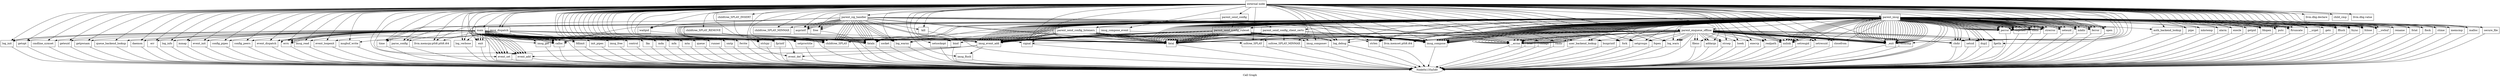 digraph "Call Graph" {
	label="Call Graph";

	Node0x135a5a0 [shape=record,label="{external node}"];
	Node0x135a5a0 -> Node0x135a600;
	Node0x135a5a0 -> Node0x1360a80;
	Node0x135a5a0 -> Node0x135a630;
	Node0x135a5a0 -> Node0x135a630;
	Node0x135a5a0 -> Node0x135a660;
	Node0x135a5a0 -> Node0x135a6c0;
	Node0x135a5a0 -> Node0x135a690;
	Node0x135a5a0 -> Node0x135a6f0;
	Node0x135a5a0 -> Node0x135a760;
	Node0x135a5a0 -> Node0x1365cb0;
	Node0x135a5a0 -> Node0x1361f50;
	Node0x135a5a0 -> Node0x13659e0;
	Node0x135a5a0 -> Node0x13653a0;
	Node0x135a5a0 -> Node0x135e040;
	Node0x135a5a0 -> Node0x1360560;
	Node0x135a5a0 -> Node0x135eb80;
	Node0x135a5a0 -> Node0x15626a0;
	Node0x135a5a0 -> Node0x158a9b0;
	Node0x135a5a0 -> Node0x158a830;
	Node0x135a5a0 -> Node0x158a3b0;
	Node0x135a5a0 -> Node0x158a6b0;
	Node0x135a5a0 -> Node0x1369160;
	Node0x135a5a0 -> Node0x1374190;
	Node0x135a5a0 -> Node0x13adbb0;
	Node0x135a5a0 -> Node0x137eb80;
	Node0x135a5a0 -> Node0x135ba90;
	Node0x135a5a0 -> Node0x135b060;
	Node0x135a5a0 -> Node0x135b4f0;
	Node0x135a5a0 -> Node0x1412980;
	Node0x135a5a0 -> Node0x1595ab0;
	Node0x135a5a0 -> Node0x1595b20;
	Node0x135a5a0 -> Node0x135ae00;
	Node0x135a5a0 -> Node0x135ae70;
	Node0x135a5a0 -> Node0x1537e60;
	Node0x135a5a0 -> Node0x1360a10;
	Node0x135a5a0 -> Node0x135d850;
	Node0x135a5a0 -> Node0x1537fe0;
	Node0x135a5a0 -> Node0x135c470;
	Node0x135a5a0 -> Node0x1538140;
	Node0x135a5a0 -> Node0x135a7c0;
	Node0x135a5a0 -> Node0x1412d70;
	Node0x135a5a0 -> Node0x135c440;
	Node0x135a5a0 -> Node0x135c4e0;
	Node0x135a5a0 -> Node0x13660e0;
	Node0x135a5a0 -> Node0x1365e60;
	Node0x135a5a0 -> Node0x135d7e0;
	Node0x135a5a0 -> Node0x1412ed0;
	Node0x135a5a0 -> Node0x1365930;
	Node0x135a5a0 -> Node0x1412f70;
	Node0x135a5a0 -> Node0x1412b70;
	Node0x135a5a0 -> Node0x1362940;
	Node0x135a5a0 -> Node0x1362970;
	Node0x135a5a0 -> Node0x1365a80;
	Node0x135a5a0 -> Node0x1360880;
	Node0x135a5a0 -> Node0x13608f0;
	Node0x135a5a0 -> Node0x135eda0;
	Node0x135a5a0 -> Node0x135edd0;
	Node0x135a5a0 -> Node0x135ad20;
	Node0x135a5a0 -> Node0x135ad90;
	Node0x135a5a0 -> Node0x135af40;
	Node0x135a5a0 -> Node0x135aff0;
	Node0x135a5a0 -> Node0x1365af0;
	Node0x135a5a0 -> Node0x1365960;
	Node0x135a5a0 -> Node0x135abe0;
	Node0x135a5a0 -> Node0x14142c0;
	Node0x135a5a0 -> Node0x14144a0;
	Node0x135a5a0 -> Node0x1413210;
	Node0x135a5a0 -> Node0x1414510;
	Node0x135a5a0 -> Node0x14143d0;
	Node0x135a5a0 -> Node0x1414440;
	Node0x135a5a0 -> Node0x14129f0;
	Node0x135a5a0 -> Node0x1412a20;
	Node0x135a5a0 -> Node0x1412ae0;
	Node0x135a5a0 -> Node0x135aa90;
	Node0x135a5a0 -> Node0x135aa60;
	Node0x135a5a0 -> Node0x1412be0;
	Node0x135a5a0 -> Node0x135a9c0;
	Node0x135a5a0 -> Node0x1414ed0;
	Node0x135a5a0 -> Node0x1538280;
	Node0x135a5a0 -> Node0x1414f40;
	Node0x135a5a0 -> Node0x135a8f0;
	Node0x135a5a0 -> Node0x1538440;
	Node0x135a5a0 -> Node0x14140d0;
	Node0x135a5a0 -> Node0x15384b0;
	Node0x135a5a0 -> Node0x1538750;
	Node0x135a5a0 -> Node0x15387c0;
	Node0x135a5a0 -> Node0x1538830;
	Node0x135a5a0 -> Node0x15386e0;
	Node0x135a5a0 -> Node0x1538590;
	Node0x135a5a0 -> Node0x1414140;
	Node0x135a5a0 -> Node0x1538600;
	Node0x135a5a0 -> Node0x15388a0;
	Node0x135a5a0 -> Node0x1538670;
	Node0x135a5a0 -> Node0x14141b0;
	Node0x135a5a0 -> Node0x14126f0;
	Node0x135a5a0 -> Node0x1414220;
	Node0x135a5a0 -> Node0x1414290;
	Node0x135a5a0 -> Node0x14153d0;
	Node0x135a5a0 -> Node0x1415440;
	Node0x135a5a0 -> Node0x1414720;
	Node0x135a5a0 -> Node0x1414e00;
	Node0x135a5a0 -> Node0x135a830;
	Node0x135a5a0 -> Node0x135ac80;
	Node0x135a5a0 -> Node0x135ac50;
	Node0x135a5a0 -> Node0x1539030;
	Node0x135a5a0 -> Node0x15390a0;
	Node0x135a5a0 -> Node0x15383d0;
	Node0x135a5a0 -> Node0x1538360;
	Node0x135a5a0 -> Node0x1538520;
	Node0x135a5a0 -> Node0x1538910;
	Node0x135a5a0 -> Node0x1538980;
	Node0x135a5a0 -> Node0x15389f0;
	Node0x135a5a0 -> Node0x1538a60;
	Node0x135a5a0 -> Node0x135aa30;
	Node0x135a5a0 -> Node0x1538ad0;
	Node0x135a5a0 -> Node0x1538b40;
	Node0x135a5a0 -> Node0x1538bb0;
	Node0x135a5a0 -> Node0x1538c90;
	Node0x135a5a0 -> Node0x1538d00;
	Node0x135a5a0 -> Node0x1538d70;
	Node0x135a5a0 -> Node0x1538de0;
	Node0x135a5a0 -> Node0x1538e50;
	Node0x135a5a0 -> Node0x1538ec0;
	Node0x135a5a0 -> Node0x1538f30;
	Node0x135a5a0 -> Node0x1412610;
	Node0x135a5a0 -> Node0x1412680;
	Node0x135a5a0 -> Node0x1412760;
	Node0x135a5a0 -> Node0x14127d0;
	Node0x135a5a0 -> Node0x1538c20;
	Node0x135a5a0 -> Node0x135ab00;
	Node0x135a5a0 -> Node0x15382f0;
	Node0x135a5a0 -> Node0x1419710;
	Node0x135a5a0 -> Node0x1360970;
	Node0x1365960 [shape=record,label="{fatalx}"];
	Node0x1365960 -> Node0x135a5d0;
	Node0x1365af0 [shape=record,label="{calloc}"];
	Node0x1365af0 -> Node0x135a5d0;
	Node0x1538f30 [shape=record,label="{fstat}"];
	Node0x1538f30 -> Node0x135a5d0;
	Node0x135a790 [shape=record,label="{parent_send_config_listeners}"];
	Node0x135a790 -> Node0x135abe0;
	Node0x135a790 -> Node0x135a7c0;
	Node0x135a790 -> Node0x1374190;
	Node0x135a790 -> Node0x135d850;
	Node0x135a790 -> Node0x1413210;
	Node0x135a790 -> Node0x14142c0;
	Node0x135a790 -> Node0x135d850;
	Node0x135a790 -> Node0x14144a0;
	Node0x135a790 -> Node0x1414510;
	Node0x135a790 -> Node0x1374190;
	Node0x135a790 -> Node0x14143d0;
	Node0x135a790 -> Node0x1374190;
	Node0x135a790 -> Node0x1414440;
	Node0x135a790 -> Node0x1374190;
	Node0x135a790 -> Node0x135a7c0;
	Node0x135a790 -> Node0x1374190;
	Node0x135a790 -> Node0x135d850;
	Node0x135a790 -> Node0x135a7c0;
	Node0x135a790 -> Node0x1374190;
	Node0x135a790 -> Node0x135d850;
	Node0x14127d0 [shape=record,label="{ftruncate}"];
	Node0x14127d0 -> Node0x135a5d0;
	Node0x1538c20 [shape=record,label="{__swbuf}"];
	Node0x1538c20 -> Node0x135a5d0;
	Node0x1538ec0 [shape=record,label="{rename}"];
	Node0x1538ec0 -> Node0x135a5d0;
	Node0x1412610 [shape=record,label="{flock}"];
	Node0x1412610 -> Node0x135a5d0;
	Node0x1412760 [shape=record,label="{memcmp}"];
	Node0x1412760 -> Node0x135a5d0;
	Node0x1412840 [shape=record,label="{parent_send_config_client_certs}"];
	Node0x1412840 -> Node0x135abe0;
	Node0x1412840 -> Node0x135a7c0;
	Node0x1412840 -> Node0x1374190;
	Node0x1412840 -> Node0x135d850;
	Node0x1412840 -> Node0x1413210;
	Node0x1412840 -> Node0x14142c0;
	Node0x1412840 -> Node0x135d850;
	Node0x1412840 -> Node0x14144a0;
	Node0x1412840 -> Node0x135a7c0;
	Node0x1412840 -> Node0x1374190;
	Node0x1412840 -> Node0x135d850;
	Node0x1538e50 [shape=record,label="{fclose}"];
	Node0x1538e50 -> Node0x135a5d0;
	Node0x14128b0 [shape=record,label="{parent_send_config_ruleset}"];
	Node0x14128b0 -> Node0x135abe0;
	Node0x14128b0 -> Node0x135a7c0;
	Node0x14128b0 -> Node0x1374190;
	Node0x14128b0 -> Node0x135d850;
	Node0x14128b0 -> Node0x135a7c0;
	Node0x14128b0 -> Node0x1374190;
	Node0x14128b0 -> Node0x135d850;
	Node0x14128b0 -> Node0x135a7c0;
	Node0x14128b0 -> Node0x1374190;
	Node0x14128b0 -> Node0x135d850;
	Node0x14128b0 -> Node0x135a7c0;
	Node0x14128b0 -> Node0x1374190;
	Node0x14128b0 -> Node0x135d850;
	Node0x14128b0 -> Node0x135a7c0;
	Node0x14128b0 -> Node0x1374190;
	Node0x14128b0 -> Node0x135d850;
	Node0x14128b0 -> Node0x135a7c0;
	Node0x14128b0 -> Node0x1374190;
	Node0x14128b0 -> Node0x135d850;
	Node0x135abe0 [shape=record,label="{log_debug}"];
	Node0x135abe0 -> Node0x135a5d0;
	Node0x14142c0 [shape=record,label="{imsg_composev}"];
	Node0x14142c0 -> Node0x135a5d0;
	Node0x135aff0 [shape=record,label="{setproctitle}"];
	Node0x135aff0 -> Node0x135a5d0;
	Node0x1412680 [shape=record,label="{ctime}"];
	Node0x1412680 -> Node0x135a5d0;
	Node0x135a600 [shape=record,label="{main}"];
	Node0x135a600 -> Node0x135a660;
	Node0x135a600 -> Node0x135a6c0;
	Node0x135a600 -> Node0x135a690;
	Node0x135a600 -> Node0x135a6f0;
	Node0x135a600 -> Node0x135a760;
	Node0x135a600 -> Node0x135e040;
	Node0x135a600 -> Node0x1361f50;
	Node0x135a600 -> Node0x1365cb0;
	Node0x135a600 -> Node0x1361f50;
	Node0x135a600 -> Node0x13659e0;
	Node0x135a600 -> Node0x13653a0;
	Node0x135a600 -> Node0x1360970;
	Node0x135a600 -> Node0x1361f50;
	Node0x135a600 -> Node0x1360560;
	Node0x135a600 -> Node0x13653a0;
	Node0x135a600 -> Node0x135eb80;
	Node0x135a600 -> Node0x13653a0;
	Node0x135a600 -> Node0x15626a0;
	Node0x135a600 -> Node0x13653a0;
	Node0x135a600 -> Node0x135a5d0;
	Node0x135a600 -> Node0x13653a0;
	Node0x135a600 -> Node0x135a6c0;
	Node0x135a600 -> Node0x158a9b0;
	Node0x135a600 -> Node0x158a830;
	Node0x135a600 -> Node0x158a3b0;
	Node0x135a600 -> Node0x158a6b0;
	Node0x135a600 -> Node0x13653a0;
	Node0x135a600 -> Node0x1369160;
	Node0x135a600 -> Node0x1374190;
	Node0x135a600 -> Node0x13adbb0;
	Node0x135a600 -> Node0x137eb80;
	Node0x135a600 -> Node0x1362940;
	Node0x135a600 -> Node0x1362970;
	Node0x135a600 -> Node0x1365a80;
	Node0x135a600 -> Node0x1365af0;
	Node0x135a600 -> Node0x1374190;
	Node0x135a600 -> Node0x1365930;
	Node0x135a600 -> Node0x1365960;
	Node0x135a600 -> Node0x1360880;
	Node0x135a600 -> Node0x1365af0;
	Node0x135a600 -> Node0x1374190;
	Node0x135a600 -> Node0x1365930;
	Node0x135a600 -> Node0x1365960;
	Node0x135a600 -> Node0x13608f0;
	Node0x135a600 -> Node0x1365af0;
	Node0x135a600 -> Node0x1374190;
	Node0x135a600 -> Node0x1365930;
	Node0x135a600 -> Node0x1365960;
	Node0x135a600 -> Node0x135eda0;
	Node0x135a600 -> Node0x1365af0;
	Node0x135a600 -> Node0x1374190;
	Node0x135a600 -> Node0x1365930;
	Node0x135a600 -> Node0x1365960;
	Node0x135a600 -> Node0x135edd0;
	Node0x135a600 -> Node0x1365af0;
	Node0x135a600 -> Node0x1374190;
	Node0x135a600 -> Node0x1365930;
	Node0x135a600 -> Node0x1365960;
	Node0x135a600 -> Node0x135ad20;
	Node0x135a600 -> Node0x1365af0;
	Node0x135a600 -> Node0x1374190;
	Node0x135a600 -> Node0x1365930;
	Node0x135a600 -> Node0x1365960;
	Node0x135a600 -> Node0x135ad90;
	Node0x135a600 -> Node0x1365af0;
	Node0x135a600 -> Node0x1374190;
	Node0x135a600 -> Node0x1365930;
	Node0x135a600 -> Node0x1365960;
	Node0x135a600 -> Node0x135af40;
	Node0x135a600 -> Node0x1365af0;
	Node0x135a600 -> Node0x1374190;
	Node0x135a600 -> Node0x1365930;
	Node0x135a600 -> Node0x1365960;
	Node0x135a600 -> Node0x135aff0;
	Node0x135a600 -> Node0x135b060;
	Node0x135a600 -> Node0x135b4f0;
	Node0x135a600 -> Node0x135b4f0;
	Node0x135a600 -> Node0x135b4f0;
	Node0x135a600 -> Node0x135b4f0;
	Node0x135a600 -> Node0x1595ab0;
	Node0x135a600 -> Node0x1595ab0;
	Node0x135a600 -> Node0x1595ab0;
	Node0x135a600 -> Node0x1595ab0;
	Node0x135a600 -> Node0x1595b20;
	Node0x135a600 -> Node0x135ae00;
	Node0x135a600 -> Node0x135ae70;
	Node0x135a600 -> Node0x135b4f0;
	Node0x135a600 -> Node0x13adbb0;
	Node0x135a600 -> Node0x1595ab0;
	Node0x135a600 -> Node0x1360a10;
	Node0x135a600 -> Node0x1374190;
	Node0x1360a80 [shape=record,label="{llvm.dbg.declare}"];
	Node0x135a630 [shape=record,label="{imsg_dispatch}"];
	Node0x135a630 -> Node0x135c440;
	Node0x135a630 -> Node0x1374190;
	Node0x135a630 -> Node0x135c470;
	Node0x135a630 -> Node0x135c4e0;
	Node0x135a630 -> Node0x13660e0;
	Node0x135a630 -> Node0x1374190;
	Node0x135a630 -> Node0x1365e60;
	Node0x135a630 -> Node0x1374190;
	Node0x135a630 -> Node0x135a5d0;
	Node0x135a630 -> Node0x135d7e0;
	Node0x135a630 -> Node0x135d850;
	Node0x135a660 [shape=record,label="{llvm.memcpy.p0i8.p0i8.i64}"];
	Node0x135a6c0 [shape=record,label="{log_init}"];
	Node0x135a6c0 -> Node0x135a5d0;
	Node0x135a690 [shape=record,label="{getopt}"];
	Node0x135a690 -> Node0x135a5d0;
	Node0x135a6f0 [shape=record,label="{cmdline_symset}"];
	Node0x135a6f0 -> Node0x135a5d0;
	Node0x135a760 [shape=record,label="{log_warnx}"];
	Node0x135a760 -> Node0x135a5d0;
	Node0x1365cb0 [shape=record,label="{parse_config}"];
	Node0x1365cb0 -> Node0x135a5d0;
	Node0x1361f50 [shape=record,label="{exit}"];
	Node0x1361f50 -> Node0x135a5d0;
	Node0x13659e0 [shape=record,label="{strlcpy}"];
	Node0x13659e0 -> Node0x135a5d0;
	Node0x13653a0 [shape=record,label="{errx}"];
	Node0x13653a0 -> Node0x135a5d0;
	Node0x135e040 [shape=record,label="{fprintf}"];
	Node0x135e040 -> Node0x135a5d0;
	Node0x14144a0 [shape=record,label="{ssltree_SPLAY}"];
	Node0x14144a0 -> Node0x135a5d0;
	Node0x1413210 [shape=record,label="{ssltree_SPLAY_MINMAX}"];
	Node0x1413210 -> Node0x135a5d0;
	Node0x1414510 [shape=record,label="{socket}"];
	Node0x1414510 -> Node0x135a5d0;
	Node0x14143d0 [shape=record,label="{setsockopt}"];
	Node0x14143d0 -> Node0x135a5d0;
	Node0x1414440 [shape=record,label="{bind}"];
	Node0x1414440 -> Node0x135a5d0;
	Node0x14129f0 [shape=record,label="{waitpid}"];
	Node0x14129f0 -> Node0x135a5d0;
	Node0x1412a20 [shape=record,label="{asprintf}"];
	Node0x1412a20 -> Node0x135a5d0;
	Node0x1412ae0 [shape=record,label="{free}"];
	Node0x1412ae0 -> Node0x135a5d0;
	Node0x135aa90 [shape=record,label="{strlen}"];
	Node0x135aa90 -> Node0x135a5d0;
	Node0x135aa60 [shape=record,label="{__errno}"];
	Node0x135aa60 -> Node0x135a5d0;
	Node0x1412be0 [shape=record,label="{kill}"];
	Node0x1412be0 -> Node0x135a5d0;
	Node0x135ab70 [shape=record,label="{parent_enqueue_offline}"];
	Node0x135ab70 -> Node0x135abe0;
	Node0x135ab70 -> Node0x135a9c0;
	Node0x135ab70 -> Node0x1365960;
	Node0x135ab70 -> Node0x1414720;
	Node0x135ab70 -> Node0x1414720;
	Node0x135ab70 -> Node0x135aa90;
	Node0x135ab70 -> Node0x1414e00;
	Node0x135ab70 -> Node0x1365960;
	Node0x135ab70 -> Node0x1414ed0;
	Node0x135ab70 -> Node0x135aa60;
	Node0x135ab70 -> Node0x1538280;
	Node0x135ab70 -> Node0x1374190;
	Node0x135ab70 -> Node0x1414f40;
	Node0x135ab70 -> Node0x135aa60;
	Node0x135ab70 -> Node0x1538280;
	Node0x135ab70 -> Node0x1374190;
	Node0x135ab70 -> Node0x135a8f0;
	Node0x135ab70 -> Node0x13adbb0;
	Node0x135ab70 -> Node0x135aa60;
	Node0x135ab70 -> Node0x135a5d0;
	Node0x135ab70 -> Node0x1538280;
	Node0x135ab70 -> Node0x1538440;
	Node0x135ab70 -> Node0x135a760;
	Node0x135ab70 -> Node0x14140d0;
	Node0x135ab70 -> Node0x1538440;
	Node0x135ab70 -> Node0x15384b0;
	Node0x135ab70 -> Node0x1374190;
	Node0x135ab70 -> Node0x13adbb0;
	Node0x135ab70 -> Node0x1538750;
	Node0x135ab70 -> Node0x15387c0;
	Node0x135ab70 -> Node0x1538830;
	Node0x135ab70 -> Node0x15386e0;
	Node0x135ab70 -> Node0x1538440;
	Node0x135ab70 -> Node0x1538590;
	Node0x135ab70 -> Node0x1414140;
	Node0x135ab70 -> Node0x1538440;
	Node0x135ab70 -> Node0x1538590;
	Node0x135ab70 -> Node0x1538600;
	Node0x135ab70 -> Node0x1538600;
	Node0x135ab70 -> Node0x1538590;
	Node0x135ab70 -> Node0x15388a0;
	Node0x135ab70 -> Node0x1595b20;
	Node0x135ab70 -> Node0x14141b0;
	Node0x135ab70 -> Node0x1538670;
	Node0x135ab70 -> Node0x1538590;
	Node0x135ab70 -> Node0x14126f0;
	Node0x135ab70 -> Node0x1538590;
	Node0x135ab70 -> Node0x1538590;
	Node0x135ab70 -> Node0x1414220;
	Node0x135ab70 -> Node0x1414290;
	Node0x135ab70 -> Node0x1414220;
	Node0x135ab70 -> Node0x1414290;
	Node0x135ab70 -> Node0x14141b0;
	Node0x135ab70 -> Node0x14153d0;
	Node0x135ab70 -> Node0x1538590;
	Node0x135ab70 -> Node0x1415440;
	Node0x135ab70 -> Node0x1538590;
	Node0x135ab70 -> Node0x1365af0;
	Node0x135ab70 -> Node0x1374190;
	Node0x135ab70 -> Node0x1365930;
	Node0x135ab70 -> Node0x1365960;
	Node0x135a9c0 [shape=record,label="{bsnprintf}"];
	Node0x135a9c0 -> Node0x135a5d0;
	Node0x1414ed0 [shape=record,label="{lstat}"];
	Node0x1414ed0 -> Node0x135a5d0;
	Node0x1538280 [shape=record,label="{log_warn}"];
	Node0x1538280 -> Node0x135a5d0;
	Node0x1414f40 [shape=record,label="{chflags}"];
	Node0x1414f40 -> Node0x135a5d0;
	Node0x135a8f0 [shape=record,label="{user_backend_lookup}"];
	Node0x135a8f0 -> Node0x135a5d0;
	Node0x1538440 [shape=record,label="{unlink}"];
	Node0x1538440 -> Node0x135a5d0;
	Node0x14140d0 [shape=record,label="{rmdir}"];
	Node0x14140d0 -> Node0x135a5d0;
	Node0x15384b0 [shape=record,label="{fork}"];
	Node0x15384b0 -> Node0x135a5d0;
	Node0x135ab00 [shape=record,label="{malloc}"];
	Node0x135ab00 -> Node0x135a5d0;
	Node0x15382f0 [shape=record,label="{secure_file}"];
	Node0x15382f0 -> Node0x135a5d0;
	Node0x1419710 [shape=record,label="{llvm.dbg.value}"];
	Node0x1360970 [shape=record,label="{fwrite}"];
	Node0x1360970 -> Node0x135a5d0;
	Node0x1360560 [shape=record,label="{geteuid}"];
	Node0x1360560 -> Node0x135a5d0;
	Node0x135eb80 [shape=record,label="{getpwnam}"];
	Node0x135eb80 -> Node0x135a5d0;
	Node0x15626a0 [shape=record,label="{queue_backend_lookup}"];
	Node0x15626a0 -> Node0x135a5d0;
	Node0x158a9b0 [shape=record,label="{log_verbose}"];
	Node0x158a9b0 -> Node0x135a5d0;
	Node0x158a830 [shape=record,label="{daemon}"];
	Node0x158a830 -> Node0x135a5d0;
	Node0x158a3b0 [shape=record,label="{err}"];
	Node0x158a3b0 -> Node0x135a5d0;
	Node0x158a6b0 [shape=record,label="{log_info}"];
	Node0x158a6b0 -> Node0x135a5d0;
	Node0x1369160 [shape=record,label="{mmap}"];
	Node0x1369160 -> Node0x135a5d0;
	Node0x1374190 [shape=record,label="{fatal}"];
	Node0x1374190 -> Node0x135a5d0;
	Node0x13adbb0 [shape=record,label="{llvm.memset.p0i8.i64}"];
	Node0x137eb80 [shape=record,label="{time}"];
	Node0x137eb80 -> Node0x135a5d0;
	Node0x135ba90 [shape=record,label="{parent_imsg}"];
	Node0x135ba90 -> Node0x135a790;
	Node0x135ba90 -> Node0x135a830;
	Node0x135ba90 -> Node0x135a5d0;
	Node0x135ba90 -> Node0x135a7c0;
	Node0x135ba90 -> Node0x1374190;
	Node0x135ba90 -> Node0x135d850;
	Node0x135ba90 -> Node0x13adbb0;
	Node0x135ba90 -> Node0x135a8f0;
	Node0x135ba90 -> Node0x135a5d0;
	Node0x135ba90 -> Node0x135a9c0;
	Node0x135ba90 -> Node0x1374190;
	Node0x135ba90 -> Node0x135aa30;
	Node0x135ba90 -> Node0x135aa60;
	Node0x135ba90 -> Node0x1538280;
	Node0x135ba90 -> Node0x15382f0;
	Node0x135ba90 -> Node0x135a760;
	Node0x135ba90 -> Node0x1538360;
	Node0x135ba90 -> Node0x135a7c0;
	Node0x135ba90 -> Node0x1374190;
	Node0x135ba90 -> Node0x135d850;
	Node0x135ba90 -> Node0x135aa90;
	Node0x135ba90 -> Node0x135ab00;
	Node0x135ba90 -> Node0x135aa90;
	Node0x135ba90 -> Node0x135a660;
	Node0x135ba90 -> Node0x135ab70;
	Node0x135ba90 -> Node0x135a7c0;
	Node0x135ba90 -> Node0x1374190;
	Node0x135ba90 -> Node0x135d850;
	Node0x135ba90 -> Node0x135abe0;
	Node0x135ba90 -> Node0x13adbb0;
	Node0x135ba90 -> Node0x135a8f0;
	Node0x135ba90 -> Node0x135aa60;
	Node0x135ba90 -> Node0x135a5d0;
	Node0x135ba90 -> Node0x135aa60;
	Node0x135ba90 -> Node0x135aa60;
	Node0x135ba90 -> Node0x135ac50;
	Node0x135ba90 -> Node0x135ac80;
	Node0x135ba90 -> Node0x135a7c0;
	Node0x135ba90 -> Node0x1374190;
	Node0x135ba90 -> Node0x135d850;
	Node0x135ba90 -> Node0x1539030;
	Node0x135ba90 -> Node0x1374190;
	Node0x135ba90 -> Node0x15390a0;
	Node0x135ba90 -> Node0x135aa60;
	Node0x135ba90 -> Node0x135ac50;
	Node0x135ba90 -> Node0x135ac80;
	Node0x135ba90 -> Node0x1539030;
	Node0x135ba90 -> Node0x1374190;
	Node0x135ba90 -> Node0x135a7c0;
	Node0x135ba90 -> Node0x1374190;
	Node0x135ba90 -> Node0x135d850;
	Node0x135ba90 -> Node0x13659e0;
	Node0x135ba90 -> Node0x15383d0;
	Node0x135ba90 -> Node0x135aa60;
	Node0x135ba90 -> Node0x135ac50;
	Node0x135ba90 -> Node0x135ac80;
	Node0x135ba90 -> Node0x1539030;
	Node0x135ba90 -> Node0x1374190;
	Node0x135ba90 -> Node0x135a7c0;
	Node0x135ba90 -> Node0x1374190;
	Node0x135ba90 -> Node0x135d850;
	Node0x135ba90 -> Node0x1538360;
	Node0x135ba90 -> Node0x1538360;
	Node0x135ba90 -> Node0x1538440;
	Node0x135ba90 -> Node0x15384b0;
	Node0x135ba90 -> Node0x135aa60;
	Node0x135ba90 -> Node0x135ac50;
	Node0x135ba90 -> Node0x135ac80;
	Node0x135ba90 -> Node0x1539030;
	Node0x135ba90 -> Node0x1374190;
	Node0x135ba90 -> Node0x135a7c0;
	Node0x135ba90 -> Node0x1374190;
	Node0x135ba90 -> Node0x135d850;
	Node0x135ba90 -> Node0x1538360;
	Node0x135ba90 -> Node0x1538360;
	Node0x135ba90 -> Node0x1538360;
	Node0x135ba90 -> Node0x1539030;
	Node0x135ba90 -> Node0x1374190;
	Node0x135ba90 -> Node0x1365af0;
	Node0x135ba90 -> Node0x1374190;
	Node0x135ba90 -> Node0x1365930;
	Node0x135ba90 -> Node0x1365960;
	Node0x135ba90 -> Node0x1538360;
	Node0x135ba90 -> Node0x135a7c0;
	Node0x135ba90 -> Node0x1374190;
	Node0x135ba90 -> Node0x135d850;
	Node0x135ba90 -> Node0x1538520;
	Node0x135ba90 -> Node0x1538590;
	Node0x135ba90 -> Node0x1538600;
	Node0x135ba90 -> Node0x1538600;
	Node0x135ba90 -> Node0x1538520;
	Node0x135ba90 -> Node0x1538590;
	Node0x135ba90 -> Node0x1538670;
	Node0x135ba90 -> Node0x1538670;
	Node0x135ba90 -> Node0x1538670;
	Node0x135ba90 -> Node0x1538520;
	Node0x135ba90 -> Node0x1538590;
	Node0x135ba90 -> Node0x15386e0;
	Node0x135ba90 -> Node0x1538520;
	Node0x135ba90 -> Node0x1538590;
	Node0x135ba90 -> Node0x1538750;
	Node0x135ba90 -> Node0x15387c0;
	Node0x135ba90 -> Node0x1538830;
	Node0x135ba90 -> Node0x1538520;
	Node0x135ba90 -> Node0x1538590;
	Node0x135ba90 -> Node0x15388a0;
	Node0x135ba90 -> Node0x1538520;
	Node0x135ba90 -> Node0x1538590;
	Node0x135ba90 -> Node0x1595b20;
	Node0x135ba90 -> Node0x1595b20;
	Node0x135ba90 -> Node0x1595b20;
	Node0x135ba90 -> Node0x1595b20;
	Node0x135ba90 -> Node0x1595b20;
	Node0x135ba90 -> Node0x1538520;
	Node0x135ba90 -> Node0x1538590;
	Node0x135ba90 -> Node0x1538910;
	Node0x135ba90 -> Node0x1538980;
	Node0x135ba90 -> Node0x1538520;
	Node0x135ba90 -> Node0x1538590;
	Node0x135ba90 -> Node0x135aff0;
	Node0x135ba90 -> Node0x15389f0;
	Node0x135ba90 -> Node0x135aa60;
	Node0x135ba90 -> Node0x1538520;
	Node0x135ba90 -> Node0x1538590;
	Node0x135ba90 -> Node0x1538600;
	Node0x135ba90 -> Node0x1538520;
	Node0x135ba90 -> Node0x1538590;
	Node0x135ba90 -> Node0x15389f0;
	Node0x135ba90 -> Node0x135aa60;
	Node0x135ba90 -> Node0x1538520;
	Node0x135ba90 -> Node0x1538590;
	Node0x135ba90 -> Node0x15389f0;
	Node0x135ba90 -> Node0x135aa60;
	Node0x135ba90 -> Node0x1538520;
	Node0x135ba90 -> Node0x1538590;
	Node0x135ba90 -> Node0x15389f0;
	Node0x135ba90 -> Node0x135aa60;
	Node0x135ba90 -> Node0x1538520;
	Node0x135ba90 -> Node0x1538590;
	Node0x135ba90 -> Node0x137eb80;
	Node0x135ba90 -> Node0x1538a60;
	Node0x135ba90 -> Node0x135ac80;
	Node0x135ba90 -> Node0x135aa30;
	Node0x135ba90 -> Node0x1538520;
	Node0x135ba90 -> Node0x1538590;
	Node0x135ba90 -> Node0x1538ad0;
	Node0x135ba90 -> Node0x135aa60;
	Node0x135ba90 -> Node0x1538440;
	Node0x135ba90 -> Node0x135aa60;
	Node0x135ba90 -> Node0x1538520;
	Node0x135ba90 -> Node0x1538590;
	Node0x135ba90 -> Node0x1538b40;
	Node0x135ba90 -> Node0x1538bb0;
	Node0x135ba90 -> Node0x1538c20;
	Node0x135ba90 -> Node0x1538c90;
	Node0x135ba90 -> Node0x1538d00;
	Node0x135ba90 -> Node0x135aa60;
	Node0x135ba90 -> Node0x1538440;
	Node0x135ba90 -> Node0x135aa60;
	Node0x135ba90 -> Node0x1538520;
	Node0x135ba90 -> Node0x1538590;
	Node0x135ba90 -> Node0x1538d70;
	Node0x135ba90 -> Node0x1538d00;
	Node0x135ba90 -> Node0x135aa60;
	Node0x135ba90 -> Node0x1538440;
	Node0x135ba90 -> Node0x135aa60;
	Node0x135ba90 -> Node0x1538520;
	Node0x135ba90 -> Node0x1538590;
	Node0x135ba90 -> Node0x1538de0;
	Node0x135ba90 -> Node0x135aa60;
	Node0x135ba90 -> Node0x1538440;
	Node0x135ba90 -> Node0x135aa60;
	Node0x135ba90 -> Node0x1538520;
	Node0x135ba90 -> Node0x1538590;
	Node0x135ba90 -> Node0x1538e50;
	Node0x135ba90 -> Node0x135aa60;
	Node0x135ba90 -> Node0x1538440;
	Node0x135ba90 -> Node0x135aa60;
	Node0x135ba90 -> Node0x1538520;
	Node0x135ba90 -> Node0x1538590;
	Node0x135ba90 -> Node0x135ac80;
	Node0x135ba90 -> Node0x1538ec0;
	Node0x135ba90 -> Node0x135aa60;
	Node0x135ba90 -> Node0x1538440;
	Node0x135ba90 -> Node0x135aa60;
	Node0x135ba90 -> Node0x1538520;
	Node0x135ba90 -> Node0x1538590;
	Node0x135ba90 -> Node0x1538590;
	Node0x135ba90 -> Node0x135aff0;
	Node0x135ba90 -> Node0x135aa30;
	Node0x135ba90 -> Node0x1538520;
	Node0x135ba90 -> Node0x1538590;
	Node0x135ba90 -> Node0x1538f30;
	Node0x135ba90 -> Node0x1538520;
	Node0x135ba90 -> Node0x1538590;
	Node0x135ba90 -> Node0x1412610;
	Node0x135ba90 -> Node0x1538520;
	Node0x135ba90 -> Node0x1538590;
	Node0x135ba90 -> Node0x1538ad0;
	Node0x135ba90 -> Node0x1538520;
	Node0x135ba90 -> Node0x1538590;
	Node0x135ba90 -> Node0x137eb80;
	Node0x135ba90 -> Node0x1412680;
	Node0x135ba90 -> Node0x135e040;
	Node0x135ba90 -> Node0x14126f0;
	Node0x135ba90 -> Node0x1412760;
	Node0x135ba90 -> Node0x1538c20;
	Node0x135ba90 -> Node0x1538c90;
	Node0x135ba90 -> Node0x135e040;
	Node0x135ba90 -> Node0x1538d00;
	Node0x135ba90 -> Node0x1538d00;
	Node0x135ba90 -> Node0x135aa60;
	Node0x135ba90 -> Node0x14127d0;
	Node0x135ba90 -> Node0x135aa60;
	Node0x135ba90 -> Node0x1538520;
	Node0x135ba90 -> Node0x1538590;
	Node0x135ba90 -> Node0x1538c20;
	Node0x135ba90 -> Node0x1538c90;
	Node0x135ba90 -> Node0x1538d70;
	Node0x135ba90 -> Node0x1538d00;
	Node0x135ba90 -> Node0x135aa60;
	Node0x135ba90 -> Node0x14127d0;
	Node0x135ba90 -> Node0x135aa60;
	Node0x135ba90 -> Node0x1538520;
	Node0x135ba90 -> Node0x1538590;
	Node0x135ba90 -> Node0x1538de0;
	Node0x135ba90 -> Node0x135aa60;
	Node0x135ba90 -> Node0x14127d0;
	Node0x135ba90 -> Node0x135aa60;
	Node0x135ba90 -> Node0x1538520;
	Node0x135ba90 -> Node0x1538590;
	Node0x135ba90 -> Node0x1538e50;
	Node0x135ba90 -> Node0x135aa60;
	Node0x135ba90 -> Node0x14127d0;
	Node0x135ba90 -> Node0x135aa60;
	Node0x135ba90 -> Node0x1538520;
	Node0x135ba90 -> Node0x1538590;
	Node0x135ba90 -> Node0x1538590;
	Node0x135ba90 -> Node0x1538520;
	Node0x135ba90 -> Node0x1538590;
	Node0x135ba90 -> Node0x1365cb0;
	Node0x135ba90 -> Node0x13659e0;
	Node0x135ba90 -> Node0x1412840;
	Node0x135ba90 -> Node0x14128b0;
	Node0x135ba90 -> Node0x14128b0;
	Node0x135ba90 -> Node0x135a7c0;
	Node0x135ba90 -> Node0x1374190;
	Node0x135ba90 -> Node0x135d850;
	Node0x135ba90 -> Node0x135a7c0;
	Node0x135ba90 -> Node0x1374190;
	Node0x135ba90 -> Node0x135d850;
	Node0x135ba90 -> Node0x158a9b0;
	Node0x135ba90 -> Node0x135a7c0;
	Node0x135ba90 -> Node0x1374190;
	Node0x135ba90 -> Node0x135d850;
	Node0x135ba90 -> Node0x135a7c0;
	Node0x135ba90 -> Node0x1374190;
	Node0x135ba90 -> Node0x135d850;
	Node0x135ba90 -> Node0x135a7c0;
	Node0x135ba90 -> Node0x1374190;
	Node0x135ba90 -> Node0x135d850;
	Node0x135ba90 -> Node0x135a7c0;
	Node0x135ba90 -> Node0x1374190;
	Node0x135ba90 -> Node0x135d850;
	Node0x135ba90 -> Node0x135a7c0;
	Node0x135ba90 -> Node0x1374190;
	Node0x135ba90 -> Node0x135d850;
	Node0x135ba90 -> Node0x135a7c0;
	Node0x135ba90 -> Node0x1374190;
	Node0x135ba90 -> Node0x135d850;
	Node0x135ba90 -> Node0x1365960;
	Node0x135b060 [shape=record,label="{event_init}"];
	Node0x135b060 -> Node0x135a5d0;
	Node0x135b4f0 [shape=record,label="{event_set}"];
	Node0x135b4f0 -> Node0x135a5d0;
	Node0x1412980 [shape=record,label="{parent_sig_handler}"];
	Node0x1412980 -> Node0x14129f0;
	Node0x1412980 -> Node0x1365930;
	Node0x1412980 -> Node0x1365960;
	Node0x1412980 -> Node0x1412a20;
	Node0x1412980 -> Node0x1412a20;
	Node0x1412980 -> Node0x1412a20;
	Node0x1412980 -> Node0x1365960;
	Node0x1412980 -> Node0x135a760;
	Node0x1412980 -> Node0x1412ae0;
	Node0x1412980 -> Node0x1412a20;
	Node0x1412980 -> Node0x135aa90;
	Node0x1412980 -> Node0x135a7c0;
	Node0x1412980 -> Node0x1374190;
	Node0x1412980 -> Node0x135d850;
	Node0x1412980 -> Node0x135a760;
	Node0x1412980 -> Node0x135abe0;
	Node0x1412980 -> Node0x135a7c0;
	Node0x1412980 -> Node0x1374190;
	Node0x1412980 -> Node0x135d850;
	Node0x1412980 -> Node0x135ab70;
	Node0x1412980 -> Node0x1412ae0;
	Node0x1412980 -> Node0x1365960;
	Node0x1412980 -> Node0x1365930;
	Node0x1412980 -> Node0x1365960;
	Node0x1412980 -> Node0x1365930;
	Node0x1412980 -> Node0x1365930;
	Node0x1412980 -> Node0x1365960;
	Node0x1412980 -> Node0x1412ae0;
	Node0x1412980 -> Node0x1412ae0;
	Node0x1412980 -> Node0x135aa60;
	Node0x1412980 -> Node0x1412b70;
	Node0x1412980 -> Node0x1412be0;
	Node0x1412980 -> Node0x1365930;
	Node0x1412980 -> Node0x14129f0;
	Node0x1412980 -> Node0x135aa60;
	Node0x1412980 -> Node0x135a760;
	Node0x1412980 -> Node0x1361f50;
	Node0x1412980 -> Node0x1365960;
	Node0x1595ab0 [shape=record,label="{event_add}"];
	Node0x1595ab0 -> Node0x135a5d0;
	Node0x1595b20 [shape=record,label="{signal}"];
	Node0x1595b20 -> Node0x135a5d0;
	Node0x135ae00 [shape=record,label="{config_pipes}"];
	Node0x135ae00 -> Node0x135a5d0;
	Node0x135ae70 [shape=record,label="{config_peers}"];
	Node0x135ae70 -> Node0x135a5d0;
	Node0x1537e60 [shape=record,label="{parent_send_config}"];
	Node0x1537e60 -> Node0x135a790;
	Node0x1537e60 -> Node0x1412840;
	Node0x1537e60 -> Node0x14128b0;
	Node0x1360a10 [shape=record,label="{event_dispatch}"];
	Node0x1360a10 -> Node0x135a5d0;
	Node0x135d850 [shape=record,label="{imsg_event_add}"];
	Node0x135d850 -> Node0x1537fe0;
	Node0x135d850 -> Node0x135c470;
	Node0x135d850 -> Node0x135b4f0;
	Node0x135d850 -> Node0x1595ab0;
	Node0x1537fe0 [shape=record,label="{imsg_flush}"];
	Node0x1537fe0 -> Node0x135a5d0;
	Node0x135c470 [shape=record,label="{event_del}"];
	Node0x135c470 -> Node0x135a5d0;
	Node0x1538140 [shape=record,label="{imsg_compose_event}"];
	Node0x1538140 -> Node0x135a7c0;
	Node0x1538140 -> Node0x1374190;
	Node0x1538140 -> Node0x135d850;
	Node0x135a7c0 [shape=record,label="{imsg_compose}"];
	Node0x135a7c0 -> Node0x135a5d0;
	Node0x1412d70 [shape=record,label="{child_cmp}"];
	Node0x135c440 [shape=record,label="{imsg_read}"];
	Node0x135c440 -> Node0x135a5d0;
	Node0x135c4e0 [shape=record,label="{event_loopexit}"];
	Node0x135c4e0 -> Node0x135a5d0;
	Node0x13660e0 [shape=record,label="{msgbuf_write}"];
	Node0x13660e0 -> Node0x135a5d0;
	Node0x1365e60 [shape=record,label="{imsg_get}"];
	Node0x1365e60 -> Node0x135a5d0;
	Node0x135d7e0 [shape=record,label="{imsg_free}"];
	Node0x135d7e0 -> Node0x135a5d0;
	Node0x1412ed0 [shape=record,label="{childtree_SPLAY_INSERT}"];
	Node0x1412ed0 -> Node0x1365930;
	Node0x1365930 [shape=record,label="{childtree_SPLAY}"];
	Node0x1412f70 [shape=record,label="{childtree_SPLAY_REMOVE}"];
	Node0x1412f70 -> Node0x1365930;
	Node0x1412f70 -> Node0x1365930;
	Node0x1412b70 [shape=record,label="{childtree_SPLAY_MINMAX}"];
	Node0x1362940 [shape=record,label="{fdlimit}"];
	Node0x1362940 -> Node0x135a5d0;
	Node0x1362970 [shape=record,label="{init_pipes}"];
	Node0x1362970 -> Node0x135a5d0;
	Node0x1365a80 [shape=record,label="{control}"];
	Node0x1365a80 -> Node0x135a5d0;
	Node0x1360880 [shape=record,label="{lka}"];
	Node0x1360880 -> Node0x135a5d0;
	Node0x13608f0 [shape=record,label="{mda}"];
	Node0x13608f0 -> Node0x135a5d0;
	Node0x135eda0 [shape=record,label="{mfa}"];
	Node0x135eda0 -> Node0x135a5d0;
	Node0x135edd0 [shape=record,label="{mta}"];
	Node0x135edd0 -> Node0x135a5d0;
	Node0x135ad20 [shape=record,label="{queue}"];
	Node0x135ad20 -> Node0x135a5d0;
	Node0x135ad90 [shape=record,label="{runner}"];
	Node0x135ad90 -> Node0x135a5d0;
	Node0x135af40 [shape=record,label="{smtp}"];
	Node0x135af40 -> Node0x135a5d0;
	Node0x1538750 [shape=record,label="{setgroups}"];
	Node0x1538750 -> Node0x135a5d0;
	Node0x15387c0 [shape=record,label="{setresgid}"];
	Node0x15387c0 -> Node0x135a5d0;
	Node0x1538830 [shape=record,label="{setresuid}"];
	Node0x1538830 -> Node0x135a5d0;
	Node0x15386e0 [shape=record,label="{closefrom}"];
	Node0x15386e0 -> Node0x135a5d0;
	Node0x1538590 [shape=record,label="{_exit}"];
	Node0x1538590 -> Node0x135a5d0;
	Node0x1414140 [shape=record,label="{fopen}"];
	Node0x1414140 -> Node0x135a5d0;
	Node0x1538600 [shape=record,label="{chdir}"];
	Node0x1538600 -> Node0x135a5d0;
	Node0x15388a0 [shape=record,label="{setsid}"];
	Node0x15388a0 -> Node0x135a5d0;
	Node0x1538670 [shape=record,label="{dup2}"];
	Node0x1538670 -> Node0x135a5d0;
	Node0x14141b0 [shape=record,label="{fileno}"];
	Node0x14141b0 -> Node0x135a5d0;
	Node0x14126f0 [shape=record,label="{fgetln}"];
	Node0x14126f0 -> Node0x135a5d0;
	Node0x1414220 [shape=record,label="{addargs}"];
	Node0x1414220 -> Node0x135a5d0;
	Node0x1414290 [shape=record,label="{strsep}"];
	Node0x1414290 -> Node0x135a5d0;
	Node0x14153d0 [shape=record,label="{lseek}"];
	Node0x14153d0 -> Node0x135a5d0;
	Node0x1415440 [shape=record,label="{execvp}"];
	Node0x1415440 -> Node0x135a5d0;
	Node0x1414720 [shape=record,label="{realpath}"];
	Node0x1414720 -> Node0x135a5d0;
	Node0x1414e00 [shape=record,label="{strncmp}"];
	Node0x1414e00 -> Node0x135a5d0;
	Node0x135a830 [shape=record,label="{auth_backend_lookup}"];
	Node0x135a830 -> Node0x135a5d0;
	Node0x135ac80 [shape=record,label="{snprintf}"];
	Node0x135ac80 -> Node0x135a5d0;
	Node0x135ac50 [shape=record,label="{strerror}"];
	Node0x135ac50 -> Node0x135a5d0;
	Node0x1539030 [shape=record,label="{seteuid}"];
	Node0x1539030 -> Node0x135a5d0;
	Node0x15390a0 [shape=record,label="{pipe}"];
	Node0x15390a0 -> Node0x135a5d0;
	Node0x15383d0 [shape=record,label="{mkstemp}"];
	Node0x15383d0 -> Node0x135a5d0;
	Node0x1538360 [shape=record,label="{close}"];
	Node0x1538360 -> Node0x135a5d0;
	Node0x1538520 [shape=record,label="{perror}"];
	Node0x1538520 -> Node0x135a5d0;
	Node0x1538910 [shape=record,label="{alarm}"];
	Node0x1538910 -> Node0x135a5d0;
	Node0x1538980 [shape=record,label="{execle}"];
	Node0x1538980 -> Node0x135a5d0;
	Node0x15389f0 [shape=record,label="{mkdir}"];
	Node0x15389f0 -> Node0x135a5d0;
	Node0x1538a60 [shape=record,label="{getpid}"];
	Node0x1538a60 -> Node0x135a5d0;
	Node0x135aa30 [shape=record,label="{open}"];
	Node0x135aa30 -> Node0x135a5d0;
	Node0x1538ad0 [shape=record,label="{fdopen}"];
	Node0x1538ad0 -> Node0x135a5d0;
	Node0x1538b40 [shape=record,label="{__srget}"];
	Node0x1538b40 -> Node0x135a5d0;
	Node0x1538bb0 [shape=record,label="{getc}"];
	Node0x1538bb0 -> Node0x135a5d0;
	Node0x1538c90 [shape=record,label="{putc}"];
	Node0x1538c90 -> Node0x135a5d0;
	Node0x1538d00 [shape=record,label="{ferror}"];
	Node0x1538d00 -> Node0x135a5d0;
	Node0x1538d70 [shape=record,label="{fflush}"];
	Node0x1538d70 -> Node0x135a5d0;
	Node0x1538de0 [shape=record,label="{fsync}"];
	Node0x1538de0 -> Node0x135a5d0;
}
